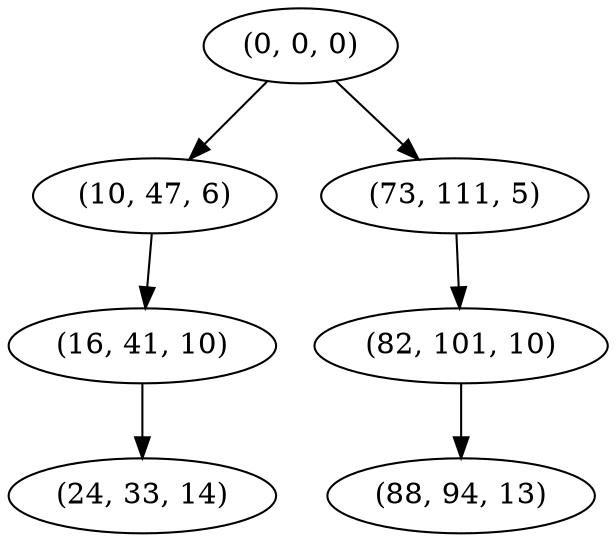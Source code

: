 digraph tree {
    "(0, 0, 0)";
    "(10, 47, 6)";
    "(16, 41, 10)";
    "(24, 33, 14)";
    "(73, 111, 5)";
    "(82, 101, 10)";
    "(88, 94, 13)";
    "(0, 0, 0)" -> "(10, 47, 6)";
    "(0, 0, 0)" -> "(73, 111, 5)";
    "(10, 47, 6)" -> "(16, 41, 10)";
    "(16, 41, 10)" -> "(24, 33, 14)";
    "(73, 111, 5)" -> "(82, 101, 10)";
    "(82, 101, 10)" -> "(88, 94, 13)";
}
